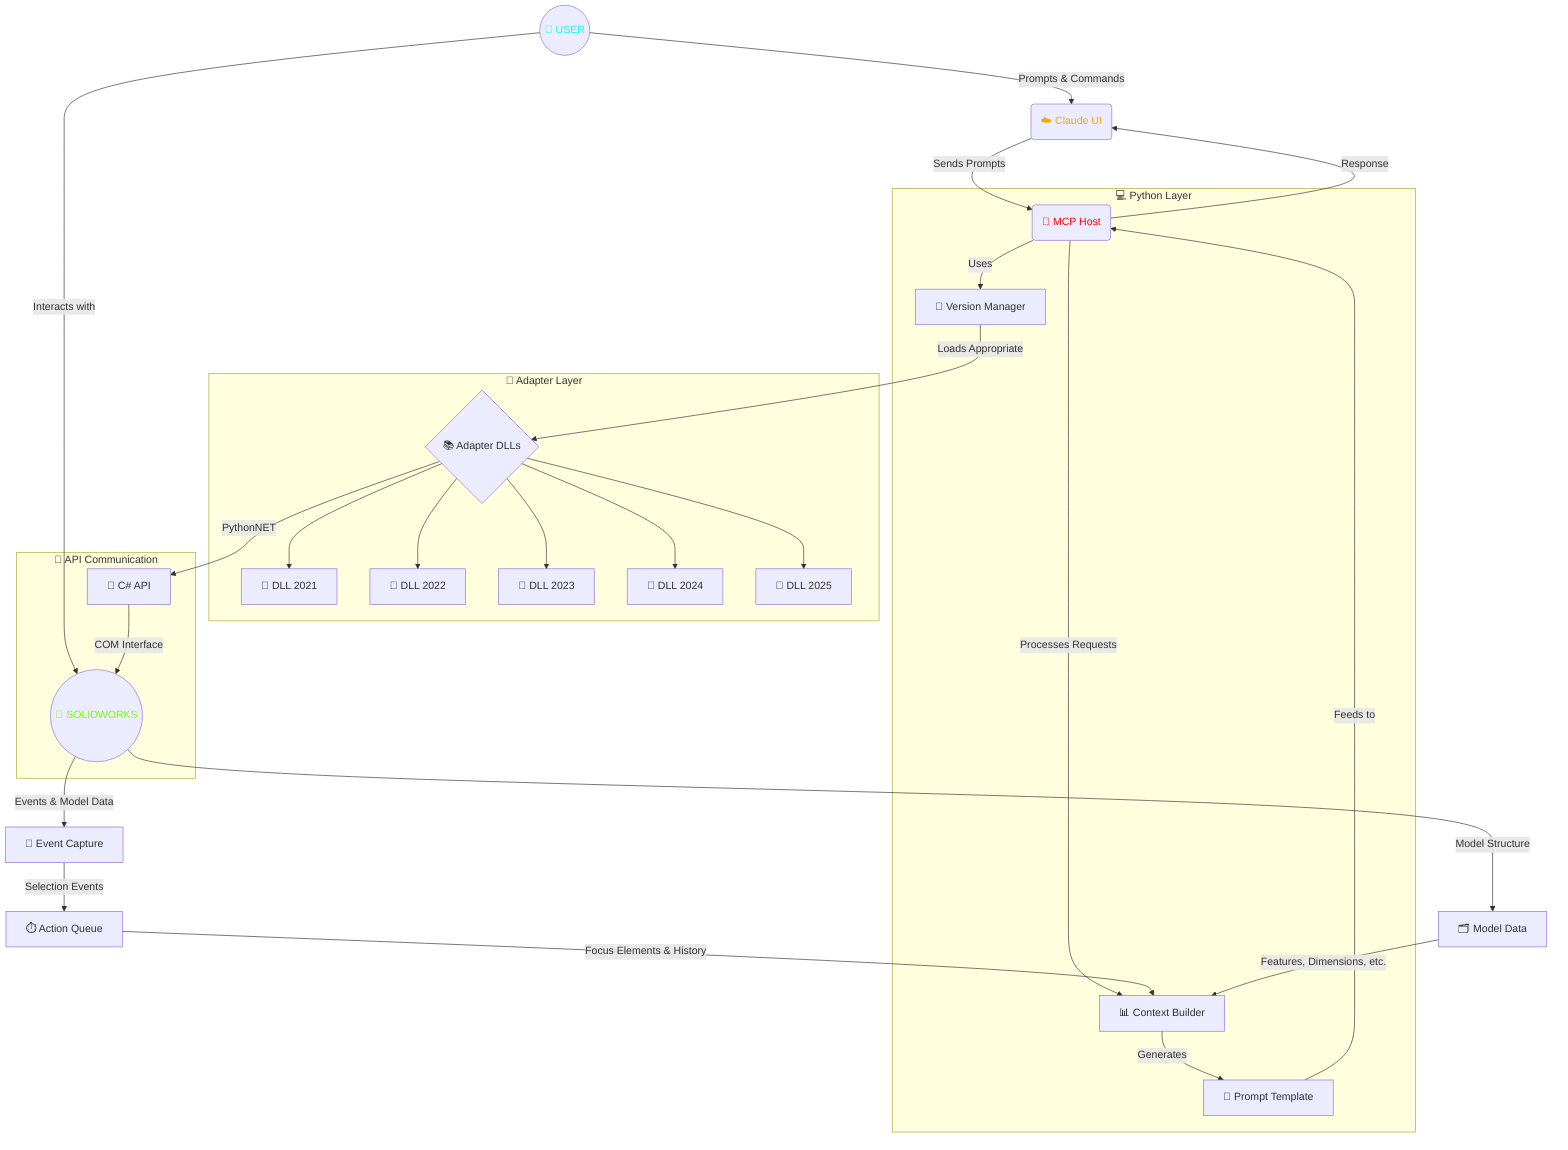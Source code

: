 flowchart TD
    classDef user color:aqua;
    classDef claude color:orange;
    classDef mcphost color:red;
    classDef solidworks color:chartreuse;

    Start(("👤 USER")):::user
    ClaudeUI("☁️ Claude UI"):::claude
    MCPHost("🧠 MCP Host"):::mcphost
    SolidWorks(("🔧 SOLIDWORKS")):::solidworks

    Start -->|"Prompts & Commands"| ClaudeUI
    Start -->|"Interacts with"| SolidWorks
    ClaudeUI -->|"Sends Prompts"| MCPHost

    subgraph PythonLayer["💻 Python Layer"]
        MCPHost -->|"Processes Requests"| ContextBuilder["📊 Context Builder"]
        ContextBuilder -->|"Generates"| PromptTemplate["📝 Prompt Template"]
        PromptTemplate -->|"Feeds to"| MCPHost
        MCPHost -->|"Uses"| VersionManager["🔄 Version Manager"]
    end

    subgraph AdapterLayer["🧩 Adapter Layer"]
        VersionManager -->|"Loads Appropriate"| AdapterDLLs{"📚 Adapter DLLs"}
        AdapterDLLs --> SW2021["🧱 DLL 2021"]
        AdapterDLLs --> SW2022["🧱 DLL 2022"]
        AdapterDLLs --> SW2023["🧱 DLL 2023"]
        AdapterDLLs --> SW2024["🧱 DLL 2024"]
        AdapterDLLs --> SW2025["🧱 DLL 2025"]
    end

    subgraph APICommunication["🔄 API Communication"]
        AdapterDLLs -->|"PythonNET"| CSharpAPI["🔌 C# API"]
        CSharpAPI -->|"COM Interface"| SolidWorks
    end

    SolidWorks -->|"Events & Model Data"| EventCapture["📡 Event Capture"]
    EventCapture -->|"Selection Events"| ActionQueue["⏱️ Action Queue"]
    ActionQueue -->|"Focus Elements & History"| ContextBuilder

    SolidWorks -->|"Model Structure"| ModelData["🗂️ Model Data"]
    ModelData -->|"Features, Dimensions, etc."| ContextBuilder

    MCPHost -->|"Response"| ClaudeUI